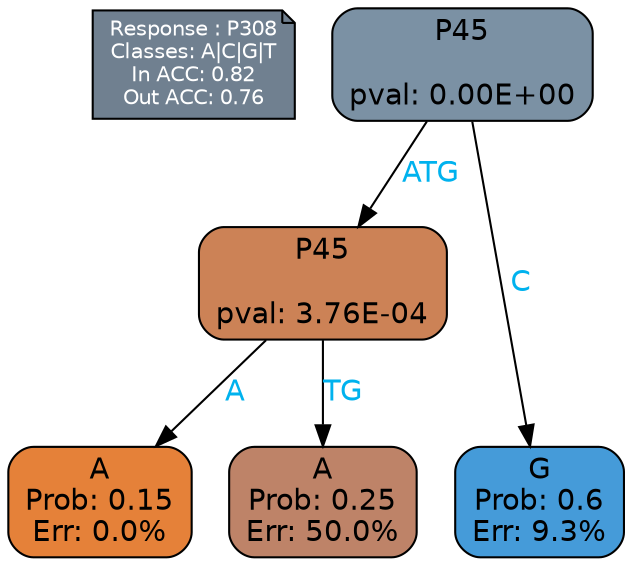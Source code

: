 digraph Tree {
node [shape=box, style="filled, rounded", color="black", fontname=helvetica] ;
graph [ranksep=equally, splines=polylines, bgcolor=transparent, dpi=600] ;
edge [fontname=helvetica] ;
LEGEND [label="Response : P308
Classes: A|C|G|T
In ACC: 0.82
Out ACC: 0.76
",shape=note,align=left,style=filled,fillcolor="slategray",fontcolor="white",fontsize=10];1 [label="P45

pval: 0.00E+00", fillcolor="#7b91a4"] ;
2 [label="P45

pval: 3.76E-04", fillcolor="#cc8256"] ;
3 [label="A
Prob: 0.15
Err: 0.0%", fillcolor="#e58139"] ;
4 [label="A
Prob: 0.25
Err: 50.0%", fillcolor="#be8368"] ;
5 [label="G
Prob: 0.6
Err: 9.3%", fillcolor="#459bd9"] ;
1 -> 2 [label="ATG",fontcolor=deepskyblue2] ;
1 -> 5 [label="C",fontcolor=deepskyblue2] ;
2 -> 3 [label="A",fontcolor=deepskyblue2] ;
2 -> 4 [label="TG",fontcolor=deepskyblue2] ;
{rank = same; 3;4;5;}{rank = same; LEGEND;1;}}